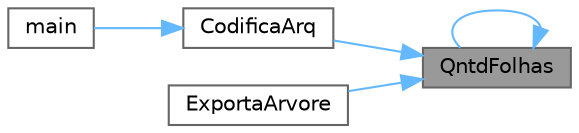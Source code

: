 digraph "QntdFolhas"
{
 // LATEX_PDF_SIZE
  bgcolor="transparent";
  edge [fontname=Helvetica,fontsize=10,labelfontname=Helvetica,labelfontsize=10];
  node [fontname=Helvetica,fontsize=10,shape=box,height=0.2,width=0.4];
  rankdir="RL";
  Node1 [label="QntdFolhas",height=0.2,width=0.4,color="gray40", fillcolor="grey60", style="filled", fontcolor="black",tooltip="Retorna a quantidade de folhas de certa árvore."];
  Node1 -> Node2 [dir="back",color="steelblue1",style="solid"];
  Node2 [label="CodificaArq",height=0.2,width=0.4,color="grey40", fillcolor="white", style="filled",URL="$_codificador_8c.html#a74594cf130186445476babf7b7af8483",tooltip="Utilizando da arvore fornecida, codifica o arquivo de entrada senguindo o algotimo de Huffman,..."];
  Node2 -> Node3 [dir="back",color="steelblue1",style="solid"];
  Node3 [label="main",height=0.2,width=0.4,color="grey40", fillcolor="white", style="filled",URL="$_codificador_8c.html#abf9e6b7e6f15df4b525a2e7705ba3089",tooltip=" "];
  Node1 -> Node4 [dir="back",color="steelblue1",style="solid"];
  Node4 [label="ExportaArvore",height=0.2,width=0.4,color="grey40", fillcolor="white", style="filled",URL="$_arvore_8c.html#ad9dbcc1eff0144c00dd5fa224684232f",tooltip="Retorna o bitmap referente a arvore de codificacao seguindo a travessia de pre-ordem e bit de identif..."];
  Node1 -> Node1 [dir="back",color="steelblue1",style="solid"];
}
